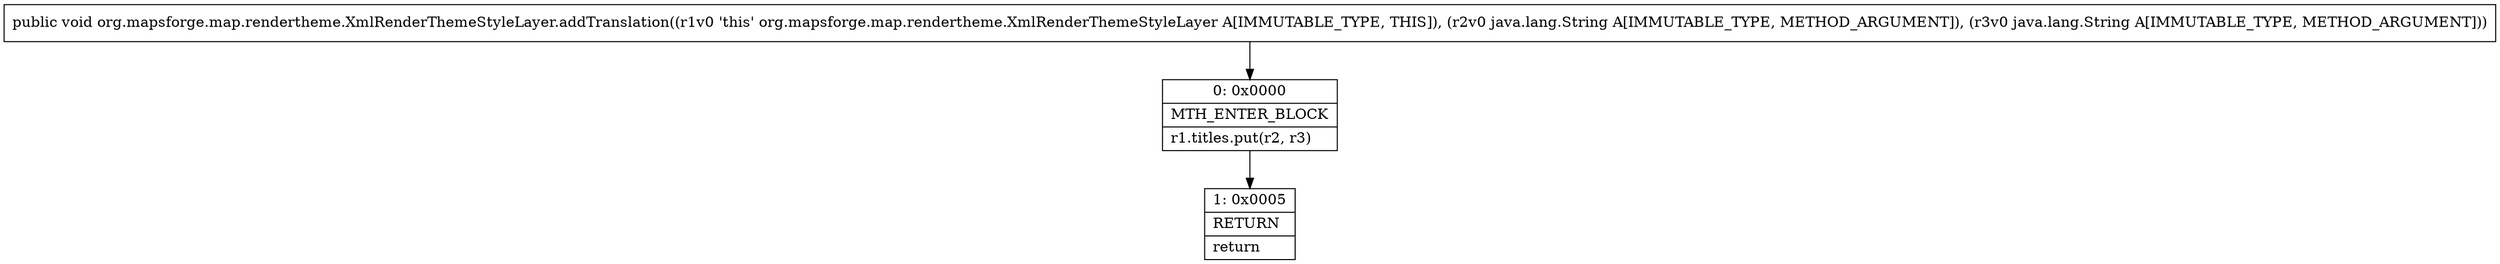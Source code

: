 digraph "CFG fororg.mapsforge.map.rendertheme.XmlRenderThemeStyleLayer.addTranslation(Ljava\/lang\/String;Ljava\/lang\/String;)V" {
Node_0 [shape=record,label="{0\:\ 0x0000|MTH_ENTER_BLOCK\l|r1.titles.put(r2, r3)\l}"];
Node_1 [shape=record,label="{1\:\ 0x0005|RETURN\l|return\l}"];
MethodNode[shape=record,label="{public void org.mapsforge.map.rendertheme.XmlRenderThemeStyleLayer.addTranslation((r1v0 'this' org.mapsforge.map.rendertheme.XmlRenderThemeStyleLayer A[IMMUTABLE_TYPE, THIS]), (r2v0 java.lang.String A[IMMUTABLE_TYPE, METHOD_ARGUMENT]), (r3v0 java.lang.String A[IMMUTABLE_TYPE, METHOD_ARGUMENT])) }"];
MethodNode -> Node_0;
Node_0 -> Node_1;
}

